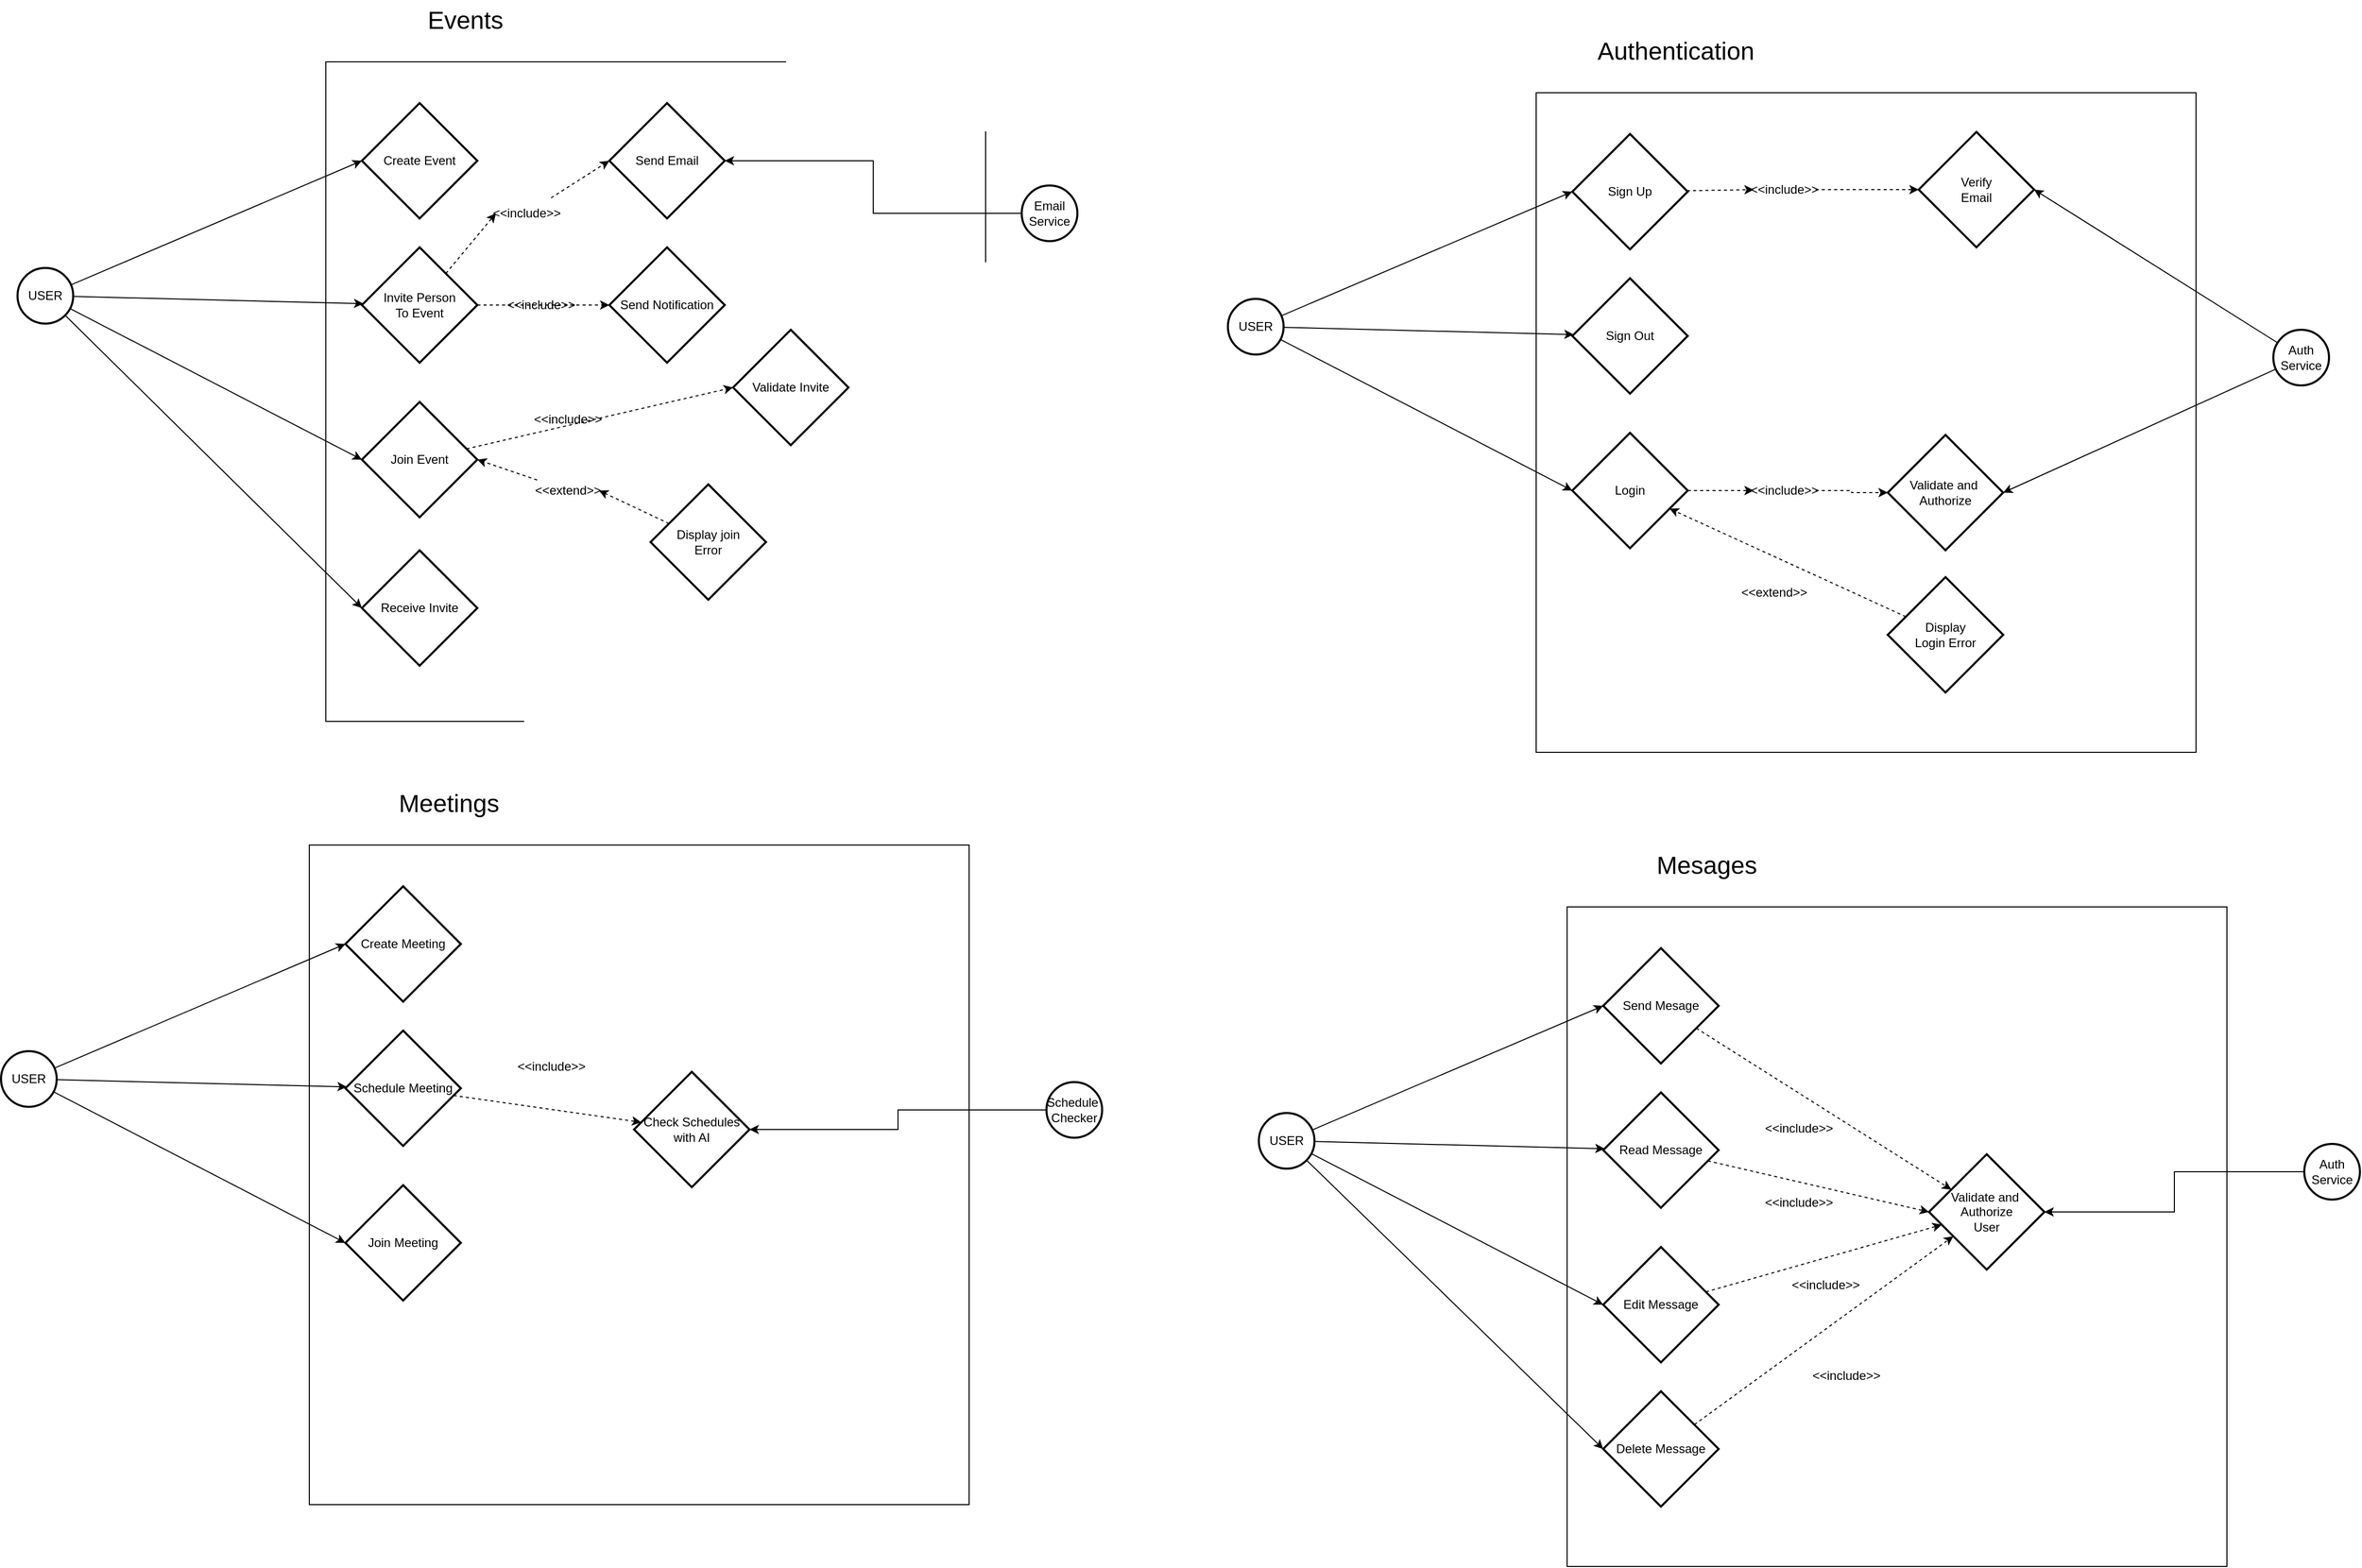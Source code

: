 <mxfile version="24.4.8" type="device">
  <diagram name="Page-1" id="iTlBy7CjUEoifSPUfoKe">
    <mxGraphModel dx="2506" dy="1092" grid="1" gridSize="10" guides="1" tooltips="1" connect="1" arrows="1" fold="1" page="1" pageScale="1" pageWidth="850" pageHeight="1100" math="0" shadow="0">
      <root>
        <mxCell id="0" />
        <mxCell id="1" parent="0" />
        <mxCell id="PU_HRxCduzG4u2dAhCWh-5" value="" style="whiteSpace=wrap;html=1;aspect=fixed;" vertex="1" parent="1">
          <mxGeometry x="-215" y="80" width="640" height="640" as="geometry" />
        </mxCell>
        <mxCell id="PU_HRxCduzG4u2dAhCWh-15" style="rounded=0;orthogonalLoop=1;jettySize=auto;html=1;entryX=0;entryY=0.5;entryDx=0;entryDy=0;" edge="1" parent="1" source="2" target="3">
          <mxGeometry relative="1" as="geometry" />
        </mxCell>
        <mxCell id="PU_HRxCduzG4u2dAhCWh-16" style="rounded=0;orthogonalLoop=1;jettySize=auto;html=1;" edge="1" parent="1" source="2" target="PU_HRxCduzG4u2dAhCWh-7">
          <mxGeometry relative="1" as="geometry" />
        </mxCell>
        <mxCell id="PU_HRxCduzG4u2dAhCWh-17" style="rounded=0;orthogonalLoop=1;jettySize=auto;html=1;entryX=0;entryY=0.5;entryDx=0;entryDy=0;" edge="1" parent="1" source="2" target="PU_HRxCduzG4u2dAhCWh-8">
          <mxGeometry relative="1" as="geometry" />
        </mxCell>
        <mxCell id="PU_HRxCduzG4u2dAhCWh-96" style="rounded=0;orthogonalLoop=1;jettySize=auto;html=1;entryX=0;entryY=0.5;entryDx=0;entryDy=0;" edge="1" parent="1" source="2" target="PU_HRxCduzG4u2dAhCWh-88">
          <mxGeometry relative="1" as="geometry" />
        </mxCell>
        <mxCell id="2" value="USER" style="ellipse;aspect=fixed;strokeWidth=2;whiteSpace=wrap;" parent="1" vertex="1">
          <mxGeometry x="-514" y="280" width="54" height="54" as="geometry" />
        </mxCell>
        <mxCell id="3" value="Create Event" style="rhombus;strokeWidth=2;whiteSpace=wrap;" parent="1" vertex="1">
          <mxGeometry x="-180" y="120" width="112" height="112" as="geometry" />
        </mxCell>
        <mxCell id="PU_HRxCduzG4u2dAhCWh-6" value="&lt;font style=&quot;font-size: 24px;&quot;&gt;Events&lt;/font&gt;" style="text;html=1;align=center;verticalAlign=middle;resizable=0;points=[];autosize=1;strokeColor=none;fillColor=none;" vertex="1" parent="1">
          <mxGeometry x="-130" y="20" width="100" height="40" as="geometry" />
        </mxCell>
        <mxCell id="PU_HRxCduzG4u2dAhCWh-91" style="rounded=0;orthogonalLoop=1;jettySize=auto;html=1;entryX=0;entryY=0.5;entryDx=0;entryDy=0;dashed=1;" edge="1" parent="1" source="PU_HRxCduzG4u2dAhCWh-93" target="PU_HRxCduzG4u2dAhCWh-86">
          <mxGeometry relative="1" as="geometry" />
        </mxCell>
        <mxCell id="PU_HRxCduzG4u2dAhCWh-92" style="edgeStyle=orthogonalEdgeStyle;rounded=0;orthogonalLoop=1;jettySize=auto;html=1;dashed=1;" edge="1" parent="1" source="PU_HRxCduzG4u2dAhCWh-7" target="PU_HRxCduzG4u2dAhCWh-87">
          <mxGeometry relative="1" as="geometry" />
        </mxCell>
        <mxCell id="PU_HRxCduzG4u2dAhCWh-7" value="Invite Person&#xa;To Event" style="rhombus;strokeWidth=2;whiteSpace=wrap;" vertex="1" parent="1">
          <mxGeometry x="-180" y="260" width="112" height="112" as="geometry" />
        </mxCell>
        <mxCell id="PU_HRxCduzG4u2dAhCWh-11" style="rounded=0;orthogonalLoop=1;jettySize=auto;html=1;entryX=0;entryY=0.5;entryDx=0;entryDy=0;dashed=1;" edge="1" parent="1" source="PU_HRxCduzG4u2dAhCWh-8" target="PU_HRxCduzG4u2dAhCWh-9">
          <mxGeometry relative="1" as="geometry" />
        </mxCell>
        <mxCell id="PU_HRxCduzG4u2dAhCWh-8" value="Join Event" style="rhombus;strokeWidth=2;whiteSpace=wrap;" vertex="1" parent="1">
          <mxGeometry x="-180" y="410" width="112" height="112" as="geometry" />
        </mxCell>
        <mxCell id="PU_HRxCduzG4u2dAhCWh-9" value="Validate Invite" style="rhombus;strokeWidth=2;whiteSpace=wrap;" vertex="1" parent="1">
          <mxGeometry x="180" y="340" width="112" height="112" as="geometry" />
        </mxCell>
        <mxCell id="PU_HRxCduzG4u2dAhCWh-14" value="&amp;lt;&amp;lt;include&amp;gt;&amp;gt;" style="text;html=1;align=center;verticalAlign=middle;whiteSpace=wrap;rounded=0;" vertex="1" parent="1">
          <mxGeometry x="-10" y="412" width="60" height="30" as="geometry" />
        </mxCell>
        <mxCell id="PU_HRxCduzG4u2dAhCWh-19" value="" style="whiteSpace=wrap;html=1;aspect=fixed;" vertex="1" parent="1">
          <mxGeometry x="-231" y="840" width="640" height="640" as="geometry" />
        </mxCell>
        <mxCell id="PU_HRxCduzG4u2dAhCWh-20" style="rounded=0;orthogonalLoop=1;jettySize=auto;html=1;entryX=0;entryY=0.5;entryDx=0;entryDy=0;" edge="1" parent="1" source="PU_HRxCduzG4u2dAhCWh-23" target="PU_HRxCduzG4u2dAhCWh-24">
          <mxGeometry relative="1" as="geometry" />
        </mxCell>
        <mxCell id="PU_HRxCduzG4u2dAhCWh-21" style="rounded=0;orthogonalLoop=1;jettySize=auto;html=1;" edge="1" parent="1" source="PU_HRxCduzG4u2dAhCWh-23" target="PU_HRxCduzG4u2dAhCWh-26">
          <mxGeometry relative="1" as="geometry" />
        </mxCell>
        <mxCell id="PU_HRxCduzG4u2dAhCWh-22" style="rounded=0;orthogonalLoop=1;jettySize=auto;html=1;entryX=0;entryY=0.5;entryDx=0;entryDy=0;" edge="1" parent="1" source="PU_HRxCduzG4u2dAhCWh-23" target="PU_HRxCduzG4u2dAhCWh-28">
          <mxGeometry relative="1" as="geometry" />
        </mxCell>
        <mxCell id="PU_HRxCduzG4u2dAhCWh-23" value="USER" style="ellipse;aspect=fixed;strokeWidth=2;whiteSpace=wrap;" vertex="1" parent="1">
          <mxGeometry x="-530" y="1040" width="54" height="54" as="geometry" />
        </mxCell>
        <mxCell id="PU_HRxCduzG4u2dAhCWh-24" value="Create Meeting" style="rhombus;strokeWidth=2;whiteSpace=wrap;" vertex="1" parent="1">
          <mxGeometry x="-196" y="880" width="112" height="112" as="geometry" />
        </mxCell>
        <mxCell id="PU_HRxCduzG4u2dAhCWh-25" value="&lt;font style=&quot;font-size: 24px;&quot;&gt;Meetings&lt;/font&gt;" style="text;html=1;align=center;verticalAlign=middle;resizable=0;points=[];autosize=1;strokeColor=none;fillColor=none;" vertex="1" parent="1">
          <mxGeometry x="-156" y="780" width="120" height="40" as="geometry" />
        </mxCell>
        <mxCell id="PU_HRxCduzG4u2dAhCWh-34" style="rounded=0;orthogonalLoop=1;jettySize=auto;html=1;dashed=1;" edge="1" parent="1" source="PU_HRxCduzG4u2dAhCWh-26" target="PU_HRxCduzG4u2dAhCWh-29">
          <mxGeometry relative="1" as="geometry" />
        </mxCell>
        <mxCell id="PU_HRxCduzG4u2dAhCWh-26" value="Schedule Meeting" style="rhombus;strokeWidth=2;whiteSpace=wrap;" vertex="1" parent="1">
          <mxGeometry x="-196" y="1020" width="112" height="112" as="geometry" />
        </mxCell>
        <mxCell id="PU_HRxCduzG4u2dAhCWh-28" value="Join Meeting" style="rhombus;strokeWidth=2;whiteSpace=wrap;" vertex="1" parent="1">
          <mxGeometry x="-196" y="1170" width="112" height="112" as="geometry" />
        </mxCell>
        <mxCell id="PU_HRxCduzG4u2dAhCWh-29" value="Check Schedules&#xa;with AI" style="rhombus;strokeWidth=2;whiteSpace=wrap;" vertex="1" parent="1">
          <mxGeometry x="84" y="1060" width="112" height="112" as="geometry" />
        </mxCell>
        <mxCell id="PU_HRxCduzG4u2dAhCWh-30" style="edgeStyle=orthogonalEdgeStyle;rounded=0;orthogonalLoop=1;jettySize=auto;html=1;entryX=1;entryY=0.5;entryDx=0;entryDy=0;" edge="1" parent="1" source="PU_HRxCduzG4u2dAhCWh-31" target="PU_HRxCduzG4u2dAhCWh-29">
          <mxGeometry relative="1" as="geometry" />
        </mxCell>
        <mxCell id="PU_HRxCduzG4u2dAhCWh-31" value="Schedule &#xa;Checker" style="ellipse;aspect=fixed;strokeWidth=2;whiteSpace=wrap;" vertex="1" parent="1">
          <mxGeometry x="484" y="1070" width="54" height="54" as="geometry" />
        </mxCell>
        <mxCell id="PU_HRxCduzG4u2dAhCWh-32" value="&amp;lt;&amp;lt;include&amp;gt;&amp;gt;" style="text;html=1;align=center;verticalAlign=middle;whiteSpace=wrap;rounded=0;" vertex="1" parent="1">
          <mxGeometry x="-26" y="1040" width="60" height="30" as="geometry" />
        </mxCell>
        <mxCell id="PU_HRxCduzG4u2dAhCWh-35" value="" style="whiteSpace=wrap;html=1;aspect=fixed;" vertex="1" parent="1">
          <mxGeometry x="959" y="110" width="640" height="640" as="geometry" />
        </mxCell>
        <mxCell id="PU_HRxCduzG4u2dAhCWh-36" style="rounded=0;orthogonalLoop=1;jettySize=auto;html=1;entryX=0;entryY=0.5;entryDx=0;entryDy=0;" edge="1" parent="1" source="PU_HRxCduzG4u2dAhCWh-39" target="PU_HRxCduzG4u2dAhCWh-40">
          <mxGeometry relative="1" as="geometry" />
        </mxCell>
        <mxCell id="PU_HRxCduzG4u2dAhCWh-37" style="rounded=0;orthogonalLoop=1;jettySize=auto;html=1;" edge="1" parent="1" source="PU_HRxCduzG4u2dAhCWh-39" target="PU_HRxCduzG4u2dAhCWh-43">
          <mxGeometry relative="1" as="geometry" />
        </mxCell>
        <mxCell id="PU_HRxCduzG4u2dAhCWh-38" style="rounded=0;orthogonalLoop=1;jettySize=auto;html=1;entryX=0;entryY=0.5;entryDx=0;entryDy=0;" edge="1" parent="1" source="PU_HRxCduzG4u2dAhCWh-39" target="PU_HRxCduzG4u2dAhCWh-44">
          <mxGeometry relative="1" as="geometry" />
        </mxCell>
        <mxCell id="PU_HRxCduzG4u2dAhCWh-39" value="USER" style="ellipse;aspect=fixed;strokeWidth=2;whiteSpace=wrap;" vertex="1" parent="1">
          <mxGeometry x="660" y="310" width="54" height="54" as="geometry" />
        </mxCell>
        <mxCell id="PU_HRxCduzG4u2dAhCWh-76" style="rounded=0;orthogonalLoop=1;jettySize=auto;html=1;entryX=0;entryY=0.5;entryDx=0;entryDy=0;dashed=1;" edge="1" parent="1" source="PU_HRxCduzG4u2dAhCWh-77" target="PU_HRxCduzG4u2dAhCWh-75">
          <mxGeometry relative="1" as="geometry" />
        </mxCell>
        <mxCell id="PU_HRxCduzG4u2dAhCWh-40" value="Sign Up" style="rhombus;strokeWidth=2;whiteSpace=wrap;" vertex="1" parent="1">
          <mxGeometry x="994" y="150" width="112" height="112" as="geometry" />
        </mxCell>
        <mxCell id="PU_HRxCduzG4u2dAhCWh-41" value="&lt;font style=&quot;font-size: 24px;&quot;&gt;Authentication&lt;/font&gt;" style="text;html=1;align=center;verticalAlign=middle;resizable=0;points=[];autosize=1;strokeColor=none;fillColor=none;" vertex="1" parent="1">
          <mxGeometry x="1004" y="50" width="180" height="40" as="geometry" />
        </mxCell>
        <mxCell id="PU_HRxCduzG4u2dAhCWh-43" value="Sign Out" style="rhombus;strokeWidth=2;whiteSpace=wrap;" vertex="1" parent="1">
          <mxGeometry x="994" y="290" width="112" height="112" as="geometry" />
        </mxCell>
        <mxCell id="PU_HRxCduzG4u2dAhCWh-49" style="edgeStyle=orthogonalEdgeStyle;rounded=0;orthogonalLoop=1;jettySize=auto;html=1;dashed=1;" edge="1" parent="1" source="PU_HRxCduzG4u2dAhCWh-48" target="PU_HRxCduzG4u2dAhCWh-45">
          <mxGeometry relative="1" as="geometry" />
        </mxCell>
        <mxCell id="PU_HRxCduzG4u2dAhCWh-44" value="Login" style="rhombus;strokeWidth=2;whiteSpace=wrap;" vertex="1" parent="1">
          <mxGeometry x="994" y="440" width="112" height="112" as="geometry" />
        </mxCell>
        <mxCell id="PU_HRxCduzG4u2dAhCWh-45" value="Validate and &#xa;Authorize" style="rhombus;strokeWidth=2;whiteSpace=wrap;" vertex="1" parent="1">
          <mxGeometry x="1300" y="442" width="112" height="112" as="geometry" />
        </mxCell>
        <mxCell id="PU_HRxCduzG4u2dAhCWh-46" style="rounded=0;orthogonalLoop=1;jettySize=auto;html=1;entryX=1;entryY=0.5;entryDx=0;entryDy=0;" edge="1" parent="1" source="PU_HRxCduzG4u2dAhCWh-47" target="PU_HRxCduzG4u2dAhCWh-45">
          <mxGeometry relative="1" as="geometry" />
        </mxCell>
        <mxCell id="PU_HRxCduzG4u2dAhCWh-80" style="rounded=0;orthogonalLoop=1;jettySize=auto;html=1;entryX=1;entryY=0.5;entryDx=0;entryDy=0;" edge="1" parent="1" source="PU_HRxCduzG4u2dAhCWh-47" target="PU_HRxCduzG4u2dAhCWh-75">
          <mxGeometry relative="1" as="geometry" />
        </mxCell>
        <mxCell id="PU_HRxCduzG4u2dAhCWh-47" value="Auth&#xa;Service" style="ellipse;aspect=fixed;strokeWidth=2;whiteSpace=wrap;" vertex="1" parent="1">
          <mxGeometry x="1674" y="340" width="54" height="54" as="geometry" />
        </mxCell>
        <mxCell id="PU_HRxCduzG4u2dAhCWh-50" value="" style="whiteSpace=wrap;html=1;aspect=fixed;" vertex="1" parent="1">
          <mxGeometry x="989" y="900" width="640" height="640" as="geometry" />
        </mxCell>
        <mxCell id="PU_HRxCduzG4u2dAhCWh-51" style="rounded=0;orthogonalLoop=1;jettySize=auto;html=1;entryX=0;entryY=0.5;entryDx=0;entryDy=0;" edge="1" parent="1" source="PU_HRxCduzG4u2dAhCWh-54" target="PU_HRxCduzG4u2dAhCWh-55">
          <mxGeometry relative="1" as="geometry" />
        </mxCell>
        <mxCell id="PU_HRxCduzG4u2dAhCWh-52" style="rounded=0;orthogonalLoop=1;jettySize=auto;html=1;" edge="1" parent="1" source="PU_HRxCduzG4u2dAhCWh-54" target="PU_HRxCduzG4u2dAhCWh-57">
          <mxGeometry relative="1" as="geometry" />
        </mxCell>
        <mxCell id="PU_HRxCduzG4u2dAhCWh-53" style="rounded=0;orthogonalLoop=1;jettySize=auto;html=1;entryX=0;entryY=0.5;entryDx=0;entryDy=0;" edge="1" parent="1" source="PU_HRxCduzG4u2dAhCWh-54" target="PU_HRxCduzG4u2dAhCWh-59">
          <mxGeometry relative="1" as="geometry" />
        </mxCell>
        <mxCell id="PU_HRxCduzG4u2dAhCWh-74" style="rounded=0;orthogonalLoop=1;jettySize=auto;html=1;entryX=0;entryY=0.5;entryDx=0;entryDy=0;" edge="1" parent="1" source="PU_HRxCduzG4u2dAhCWh-54" target="PU_HRxCduzG4u2dAhCWh-64">
          <mxGeometry relative="1" as="geometry" />
        </mxCell>
        <mxCell id="PU_HRxCduzG4u2dAhCWh-54" value="USER" style="ellipse;aspect=fixed;strokeWidth=2;whiteSpace=wrap;" vertex="1" parent="1">
          <mxGeometry x="690" y="1100" width="54" height="54" as="geometry" />
        </mxCell>
        <mxCell id="PU_HRxCduzG4u2dAhCWh-66" style="rounded=0;orthogonalLoop=1;jettySize=auto;html=1;dashed=1;" edge="1" parent="1" source="PU_HRxCduzG4u2dAhCWh-55" target="PU_HRxCduzG4u2dAhCWh-60">
          <mxGeometry relative="1" as="geometry" />
        </mxCell>
        <mxCell id="PU_HRxCduzG4u2dAhCWh-55" value="Send Mesage" style="rhombus;strokeWidth=2;whiteSpace=wrap;" vertex="1" parent="1">
          <mxGeometry x="1024" y="940" width="112" height="112" as="geometry" />
        </mxCell>
        <mxCell id="PU_HRxCduzG4u2dAhCWh-56" value="&lt;font style=&quot;font-size: 24px;&quot;&gt;Mesages&lt;/font&gt;" style="text;html=1;align=center;verticalAlign=middle;resizable=0;points=[];autosize=1;strokeColor=none;fillColor=none;" vertex="1" parent="1">
          <mxGeometry x="1064" y="840" width="120" height="40" as="geometry" />
        </mxCell>
        <mxCell id="PU_HRxCduzG4u2dAhCWh-65" style="rounded=0;orthogonalLoop=1;jettySize=auto;html=1;entryX=0;entryY=0.5;entryDx=0;entryDy=0;dashed=1;" edge="1" parent="1" source="PU_HRxCduzG4u2dAhCWh-57" target="PU_HRxCduzG4u2dAhCWh-60">
          <mxGeometry relative="1" as="geometry" />
        </mxCell>
        <mxCell id="PU_HRxCduzG4u2dAhCWh-57" value="Read Message" style="rhombus;strokeWidth=2;whiteSpace=wrap;" vertex="1" parent="1">
          <mxGeometry x="1024" y="1080" width="112" height="112" as="geometry" />
        </mxCell>
        <mxCell id="PU_HRxCduzG4u2dAhCWh-58" style="rounded=0;orthogonalLoop=1;jettySize=auto;html=1;dashed=1;" edge="1" parent="1" source="PU_HRxCduzG4u2dAhCWh-59" target="PU_HRxCduzG4u2dAhCWh-60">
          <mxGeometry relative="1" as="geometry" />
        </mxCell>
        <mxCell id="PU_HRxCduzG4u2dAhCWh-59" value="Edit Message" style="rhombus;strokeWidth=2;whiteSpace=wrap;" vertex="1" parent="1">
          <mxGeometry x="1024" y="1230" width="112" height="112" as="geometry" />
        </mxCell>
        <mxCell id="PU_HRxCduzG4u2dAhCWh-60" value="Validate and &#xa;Authorize&#xa;User" style="rhombus;strokeWidth=2;whiteSpace=wrap;" vertex="1" parent="1">
          <mxGeometry x="1340" y="1140" width="112" height="112" as="geometry" />
        </mxCell>
        <mxCell id="PU_HRxCduzG4u2dAhCWh-61" style="edgeStyle=orthogonalEdgeStyle;rounded=0;orthogonalLoop=1;jettySize=auto;html=1;entryX=1;entryY=0.5;entryDx=0;entryDy=0;" edge="1" parent="1" source="PU_HRxCduzG4u2dAhCWh-62" target="PU_HRxCduzG4u2dAhCWh-60">
          <mxGeometry relative="1" as="geometry" />
        </mxCell>
        <mxCell id="PU_HRxCduzG4u2dAhCWh-62" value="Auth&#xa;Service" style="ellipse;aspect=fixed;strokeWidth=2;whiteSpace=wrap;" vertex="1" parent="1">
          <mxGeometry x="1704" y="1130" width="54" height="54" as="geometry" />
        </mxCell>
        <mxCell id="PU_HRxCduzG4u2dAhCWh-63" value="&amp;lt;&amp;lt;include&amp;gt;&amp;gt;" style="text;html=1;align=center;verticalAlign=middle;whiteSpace=wrap;rounded=0;" vertex="1" parent="1">
          <mxGeometry x="1230" y="1340" width="60" height="30" as="geometry" />
        </mxCell>
        <mxCell id="PU_HRxCduzG4u2dAhCWh-67" style="rounded=0;orthogonalLoop=1;jettySize=auto;html=1;dashed=1;" edge="1" parent="1" source="PU_HRxCduzG4u2dAhCWh-64" target="PU_HRxCduzG4u2dAhCWh-60">
          <mxGeometry relative="1" as="geometry" />
        </mxCell>
        <mxCell id="PU_HRxCduzG4u2dAhCWh-64" value="Delete Message" style="rhombus;strokeWidth=2;whiteSpace=wrap;" vertex="1" parent="1">
          <mxGeometry x="1024" y="1370" width="112" height="112" as="geometry" />
        </mxCell>
        <mxCell id="PU_HRxCduzG4u2dAhCWh-68" value="&amp;lt;&amp;lt;include&amp;gt;&amp;gt;" style="text;html=1;align=center;verticalAlign=middle;whiteSpace=wrap;rounded=0;" vertex="1" parent="1">
          <mxGeometry x="1210" y="1252" width="60" height="30" as="geometry" />
        </mxCell>
        <mxCell id="PU_HRxCduzG4u2dAhCWh-69" value="&amp;lt;&amp;lt;include&amp;gt;&amp;gt;" style="text;html=1;align=center;verticalAlign=middle;whiteSpace=wrap;rounded=0;" vertex="1" parent="1">
          <mxGeometry x="1184" y="1172" width="60" height="30" as="geometry" />
        </mxCell>
        <mxCell id="PU_HRxCduzG4u2dAhCWh-70" value="&amp;lt;&amp;lt;include&amp;gt;&amp;gt;" style="text;html=1;align=center;verticalAlign=middle;whiteSpace=wrap;rounded=0;" vertex="1" parent="1">
          <mxGeometry x="1184" y="1100" width="60" height="30" as="geometry" />
        </mxCell>
        <mxCell id="PU_HRxCduzG4u2dAhCWh-72" style="rounded=0;orthogonalLoop=1;jettySize=auto;html=1;dashed=1;" edge="1" parent="1" source="PU_HRxCduzG4u2dAhCWh-71" target="PU_HRxCduzG4u2dAhCWh-44">
          <mxGeometry relative="1" as="geometry" />
        </mxCell>
        <mxCell id="PU_HRxCduzG4u2dAhCWh-71" value="Display&#xa;Login Error" style="rhombus;strokeWidth=2;whiteSpace=wrap;" vertex="1" parent="1">
          <mxGeometry x="1300" y="580" width="112" height="112" as="geometry" />
        </mxCell>
        <mxCell id="PU_HRxCduzG4u2dAhCWh-73" value="&amp;lt;&amp;lt;extend&amp;gt;&amp;gt;" style="text;html=1;align=center;verticalAlign=middle;whiteSpace=wrap;rounded=0;" vertex="1" parent="1">
          <mxGeometry x="1160" y="580" width="60" height="30" as="geometry" />
        </mxCell>
        <mxCell id="PU_HRxCduzG4u2dAhCWh-75" value="Verify&#xa;Email" style="rhombus;strokeWidth=2;whiteSpace=wrap;" vertex="1" parent="1">
          <mxGeometry x="1330" y="148" width="112" height="112" as="geometry" />
        </mxCell>
        <mxCell id="PU_HRxCduzG4u2dAhCWh-78" value="" style="rounded=0;orthogonalLoop=1;jettySize=auto;html=1;entryX=0;entryY=0.5;entryDx=0;entryDy=0;dashed=1;" edge="1" parent="1" source="PU_HRxCduzG4u2dAhCWh-40" target="PU_HRxCduzG4u2dAhCWh-77">
          <mxGeometry relative="1" as="geometry">
            <mxPoint x="1105" y="205" as="sourcePoint" />
            <mxPoint x="1228" y="204" as="targetPoint" />
          </mxGeometry>
        </mxCell>
        <mxCell id="PU_HRxCduzG4u2dAhCWh-77" value="&amp;lt;&amp;lt;include&amp;gt;&amp;gt;" style="text;html=1;align=center;verticalAlign=middle;whiteSpace=wrap;rounded=0;" vertex="1" parent="1">
          <mxGeometry x="1170" y="189" width="60" height="30" as="geometry" />
        </mxCell>
        <mxCell id="PU_HRxCduzG4u2dAhCWh-79" value="" style="edgeStyle=orthogonalEdgeStyle;rounded=0;orthogonalLoop=1;jettySize=auto;html=1;dashed=1;" edge="1" parent="1" source="PU_HRxCduzG4u2dAhCWh-44" target="PU_HRxCduzG4u2dAhCWh-48">
          <mxGeometry relative="1" as="geometry">
            <mxPoint x="1106" y="496" as="sourcePoint" />
            <mxPoint x="1300" y="498" as="targetPoint" />
          </mxGeometry>
        </mxCell>
        <mxCell id="PU_HRxCduzG4u2dAhCWh-48" value="&amp;lt;&amp;lt;include&amp;gt;&amp;gt;" style="text;html=1;align=center;verticalAlign=middle;whiteSpace=wrap;rounded=0;" vertex="1" parent="1">
          <mxGeometry x="1170" y="481" width="60" height="30" as="geometry" />
        </mxCell>
        <mxCell id="PU_HRxCduzG4u2dAhCWh-82" style="rounded=0;orthogonalLoop=1;jettySize=auto;html=1;entryX=1;entryY=0.5;entryDx=0;entryDy=0;dashed=1;" edge="1" parent="1" source="PU_HRxCduzG4u2dAhCWh-83" target="PU_HRxCduzG4u2dAhCWh-8">
          <mxGeometry relative="1" as="geometry" />
        </mxCell>
        <mxCell id="PU_HRxCduzG4u2dAhCWh-81" value="Display join&#xa;Error" style="rhombus;strokeWidth=2;whiteSpace=wrap;" vertex="1" parent="1">
          <mxGeometry x="100" y="490" width="112" height="112" as="geometry" />
        </mxCell>
        <mxCell id="PU_HRxCduzG4u2dAhCWh-84" value="" style="rounded=0;orthogonalLoop=1;jettySize=auto;html=1;entryX=1;entryY=0.5;entryDx=0;entryDy=0;dashed=1;" edge="1" parent="1" source="PU_HRxCduzG4u2dAhCWh-81" target="PU_HRxCduzG4u2dAhCWh-83">
          <mxGeometry relative="1" as="geometry">
            <mxPoint x="115" y="531" as="sourcePoint" />
            <mxPoint x="-68" y="466" as="targetPoint" />
          </mxGeometry>
        </mxCell>
        <mxCell id="PU_HRxCduzG4u2dAhCWh-83" value="&amp;lt;&amp;lt;extend&amp;gt;&amp;gt;" style="text;html=1;align=center;verticalAlign=middle;whiteSpace=wrap;rounded=0;" vertex="1" parent="1">
          <mxGeometry x="-10" y="481" width="60" height="30" as="geometry" />
        </mxCell>
        <mxCell id="PU_HRxCduzG4u2dAhCWh-89" style="edgeStyle=orthogonalEdgeStyle;rounded=0;orthogonalLoop=1;jettySize=auto;html=1;" edge="1" parent="1" source="PU_HRxCduzG4u2dAhCWh-85" target="PU_HRxCduzG4u2dAhCWh-86">
          <mxGeometry relative="1" as="geometry" />
        </mxCell>
        <mxCell id="PU_HRxCduzG4u2dAhCWh-85" value="Email&#xa;Service" style="ellipse;aspect=fixed;strokeWidth=2;whiteSpace=wrap;" vertex="1" parent="1">
          <mxGeometry x="460" y="200" width="54" height="54" as="geometry" />
        </mxCell>
        <mxCell id="PU_HRxCduzG4u2dAhCWh-86" value="Send Email" style="rhombus;strokeWidth=2;whiteSpace=wrap;" vertex="1" parent="1">
          <mxGeometry x="60" y="120" width="112" height="112" as="geometry" />
        </mxCell>
        <mxCell id="PU_HRxCduzG4u2dAhCWh-87" value="Send Notification" style="rhombus;strokeWidth=2;whiteSpace=wrap;" vertex="1" parent="1">
          <mxGeometry x="60" y="260" width="112" height="112" as="geometry" />
        </mxCell>
        <mxCell id="PU_HRxCduzG4u2dAhCWh-88" value="Receive Invite" style="rhombus;strokeWidth=2;whiteSpace=wrap;" vertex="1" parent="1">
          <mxGeometry x="-180" y="554" width="112" height="112" as="geometry" />
        </mxCell>
        <mxCell id="PU_HRxCduzG4u2dAhCWh-94" value="" style="rounded=0;orthogonalLoop=1;jettySize=auto;html=1;entryX=0;entryY=0.5;entryDx=0;entryDy=0;dashed=1;" edge="1" parent="1" source="PU_HRxCduzG4u2dAhCWh-7" target="PU_HRxCduzG4u2dAhCWh-93">
          <mxGeometry relative="1" as="geometry">
            <mxPoint x="-92" y="292" as="sourcePoint" />
            <mxPoint x="60" y="176" as="targetPoint" />
          </mxGeometry>
        </mxCell>
        <mxCell id="PU_HRxCduzG4u2dAhCWh-93" value="&amp;lt;&amp;lt;include&amp;gt;&amp;gt;" style="text;html=1;align=center;verticalAlign=middle;whiteSpace=wrap;rounded=0;" vertex="1" parent="1">
          <mxGeometry x="-50" y="212" width="60" height="30" as="geometry" />
        </mxCell>
        <mxCell id="PU_HRxCduzG4u2dAhCWh-95" value="&amp;lt;&amp;lt;include&amp;gt;&amp;gt;" style="text;html=1;align=center;verticalAlign=middle;whiteSpace=wrap;rounded=0;" vertex="1" parent="1">
          <mxGeometry x="-36" y="301" width="60" height="30" as="geometry" />
        </mxCell>
      </root>
    </mxGraphModel>
  </diagram>
</mxfile>
